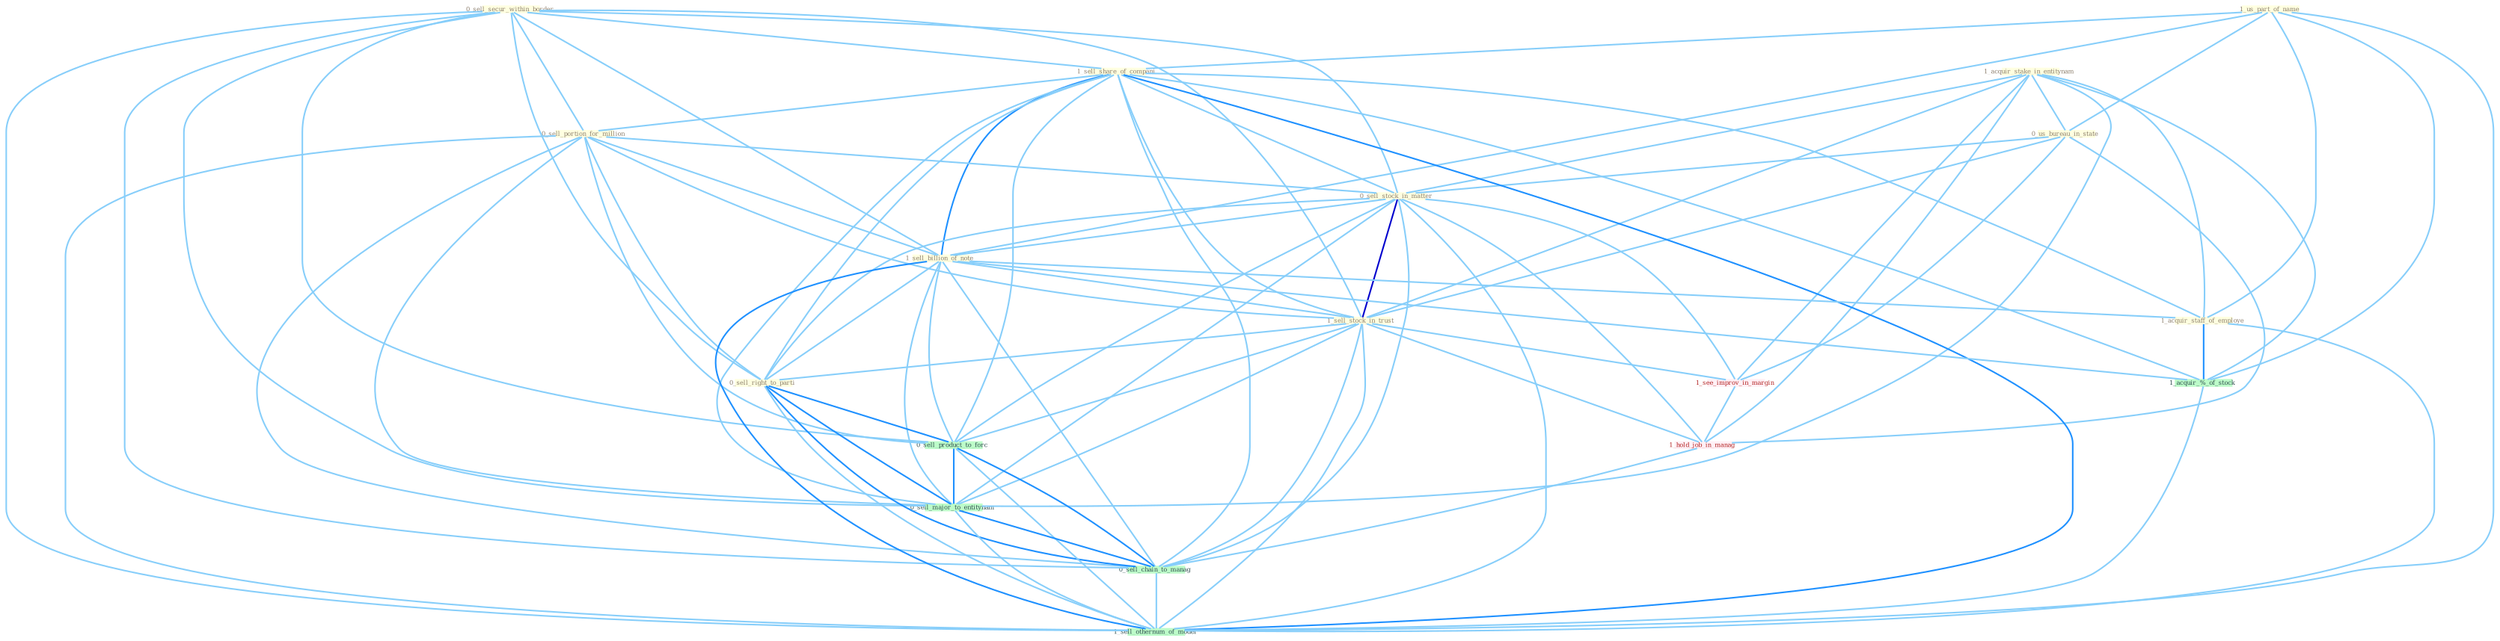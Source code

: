 Graph G{ 
    node
    [shape=polygon,style=filled,width=.5,height=.06,color="#BDFCC9",fixedsize=true,fontsize=4,
    fontcolor="#2f4f4f"];
    {node
    [color="#ffffe0", fontcolor="#8b7d6b"] "0_sell_secur_within_border " "1_us_part_of_name " "1_acquir_stake_in_entitynam " "0_us_bureau_in_state " "1_sell_share_of_compani " "0_sell_portion_for_million " "0_sell_stock_in_matter " "1_sell_billion_of_note " "1_sell_stock_in_trust " "0_sell_right_to_parti " "1_acquir_staff_of_employe "}
{node [color="#fff0f5", fontcolor="#b22222"] "1_see_improv_in_margin " "1_hold_job_in_manag "}
edge [color="#B0E2FF"];

	"0_sell_secur_within_border " -- "1_sell_share_of_compani " [w="1", color="#87cefa" ];
	"0_sell_secur_within_border " -- "0_sell_portion_for_million " [w="1", color="#87cefa" ];
	"0_sell_secur_within_border " -- "0_sell_stock_in_matter " [w="1", color="#87cefa" ];
	"0_sell_secur_within_border " -- "1_sell_billion_of_note " [w="1", color="#87cefa" ];
	"0_sell_secur_within_border " -- "1_sell_stock_in_trust " [w="1", color="#87cefa" ];
	"0_sell_secur_within_border " -- "0_sell_right_to_parti " [w="1", color="#87cefa" ];
	"0_sell_secur_within_border " -- "0_sell_product_to_forc " [w="1", color="#87cefa" ];
	"0_sell_secur_within_border " -- "0_sell_major_to_entitynam " [w="1", color="#87cefa" ];
	"0_sell_secur_within_border " -- "0_sell_chain_to_manag " [w="1", color="#87cefa" ];
	"0_sell_secur_within_border " -- "1_sell_othernum_of_model " [w="1", color="#87cefa" ];
	"1_us_part_of_name " -- "0_us_bureau_in_state " [w="1", color="#87cefa" ];
	"1_us_part_of_name " -- "1_sell_share_of_compani " [w="1", color="#87cefa" ];
	"1_us_part_of_name " -- "1_sell_billion_of_note " [w="1", color="#87cefa" ];
	"1_us_part_of_name " -- "1_acquir_staff_of_employe " [w="1", color="#87cefa" ];
	"1_us_part_of_name " -- "1_acquir_%_of_stock " [w="1", color="#87cefa" ];
	"1_us_part_of_name " -- "1_sell_othernum_of_model " [w="1", color="#87cefa" ];
	"1_acquir_stake_in_entitynam " -- "0_us_bureau_in_state " [w="1", color="#87cefa" ];
	"1_acquir_stake_in_entitynam " -- "0_sell_stock_in_matter " [w="1", color="#87cefa" ];
	"1_acquir_stake_in_entitynam " -- "1_sell_stock_in_trust " [w="1", color="#87cefa" ];
	"1_acquir_stake_in_entitynam " -- "1_acquir_staff_of_employe " [w="1", color="#87cefa" ];
	"1_acquir_stake_in_entitynam " -- "1_see_improv_in_margin " [w="1", color="#87cefa" ];
	"1_acquir_stake_in_entitynam " -- "1_acquir_%_of_stock " [w="1", color="#87cefa" ];
	"1_acquir_stake_in_entitynam " -- "1_hold_job_in_manag " [w="1", color="#87cefa" ];
	"1_acquir_stake_in_entitynam " -- "0_sell_major_to_entitynam " [w="1", color="#87cefa" ];
	"0_us_bureau_in_state " -- "0_sell_stock_in_matter " [w="1", color="#87cefa" ];
	"0_us_bureau_in_state " -- "1_sell_stock_in_trust " [w="1", color="#87cefa" ];
	"0_us_bureau_in_state " -- "1_see_improv_in_margin " [w="1", color="#87cefa" ];
	"0_us_bureau_in_state " -- "1_hold_job_in_manag " [w="1", color="#87cefa" ];
	"1_sell_share_of_compani " -- "0_sell_portion_for_million " [w="1", color="#87cefa" ];
	"1_sell_share_of_compani " -- "0_sell_stock_in_matter " [w="1", color="#87cefa" ];
	"1_sell_share_of_compani " -- "1_sell_billion_of_note " [w="2", color="#1e90ff" , len=0.8];
	"1_sell_share_of_compani " -- "1_sell_stock_in_trust " [w="1", color="#87cefa" ];
	"1_sell_share_of_compani " -- "0_sell_right_to_parti " [w="1", color="#87cefa" ];
	"1_sell_share_of_compani " -- "1_acquir_staff_of_employe " [w="1", color="#87cefa" ];
	"1_sell_share_of_compani " -- "1_acquir_%_of_stock " [w="1", color="#87cefa" ];
	"1_sell_share_of_compani " -- "0_sell_product_to_forc " [w="1", color="#87cefa" ];
	"1_sell_share_of_compani " -- "0_sell_major_to_entitynam " [w="1", color="#87cefa" ];
	"1_sell_share_of_compani " -- "0_sell_chain_to_manag " [w="1", color="#87cefa" ];
	"1_sell_share_of_compani " -- "1_sell_othernum_of_model " [w="2", color="#1e90ff" , len=0.8];
	"0_sell_portion_for_million " -- "0_sell_stock_in_matter " [w="1", color="#87cefa" ];
	"0_sell_portion_for_million " -- "1_sell_billion_of_note " [w="1", color="#87cefa" ];
	"0_sell_portion_for_million " -- "1_sell_stock_in_trust " [w="1", color="#87cefa" ];
	"0_sell_portion_for_million " -- "0_sell_right_to_parti " [w="1", color="#87cefa" ];
	"0_sell_portion_for_million " -- "0_sell_product_to_forc " [w="1", color="#87cefa" ];
	"0_sell_portion_for_million " -- "0_sell_major_to_entitynam " [w="1", color="#87cefa" ];
	"0_sell_portion_for_million " -- "0_sell_chain_to_manag " [w="1", color="#87cefa" ];
	"0_sell_portion_for_million " -- "1_sell_othernum_of_model " [w="1", color="#87cefa" ];
	"0_sell_stock_in_matter " -- "1_sell_billion_of_note " [w="1", color="#87cefa" ];
	"0_sell_stock_in_matter " -- "1_sell_stock_in_trust " [w="3", color="#0000cd" , len=0.6];
	"0_sell_stock_in_matter " -- "0_sell_right_to_parti " [w="1", color="#87cefa" ];
	"0_sell_stock_in_matter " -- "1_see_improv_in_margin " [w="1", color="#87cefa" ];
	"0_sell_stock_in_matter " -- "1_hold_job_in_manag " [w="1", color="#87cefa" ];
	"0_sell_stock_in_matter " -- "0_sell_product_to_forc " [w="1", color="#87cefa" ];
	"0_sell_stock_in_matter " -- "0_sell_major_to_entitynam " [w="1", color="#87cefa" ];
	"0_sell_stock_in_matter " -- "0_sell_chain_to_manag " [w="1", color="#87cefa" ];
	"0_sell_stock_in_matter " -- "1_sell_othernum_of_model " [w="1", color="#87cefa" ];
	"1_sell_billion_of_note " -- "1_sell_stock_in_trust " [w="1", color="#87cefa" ];
	"1_sell_billion_of_note " -- "0_sell_right_to_parti " [w="1", color="#87cefa" ];
	"1_sell_billion_of_note " -- "1_acquir_staff_of_employe " [w="1", color="#87cefa" ];
	"1_sell_billion_of_note " -- "1_acquir_%_of_stock " [w="1", color="#87cefa" ];
	"1_sell_billion_of_note " -- "0_sell_product_to_forc " [w="1", color="#87cefa" ];
	"1_sell_billion_of_note " -- "0_sell_major_to_entitynam " [w="1", color="#87cefa" ];
	"1_sell_billion_of_note " -- "0_sell_chain_to_manag " [w="1", color="#87cefa" ];
	"1_sell_billion_of_note " -- "1_sell_othernum_of_model " [w="2", color="#1e90ff" , len=0.8];
	"1_sell_stock_in_trust " -- "0_sell_right_to_parti " [w="1", color="#87cefa" ];
	"1_sell_stock_in_trust " -- "1_see_improv_in_margin " [w="1", color="#87cefa" ];
	"1_sell_stock_in_trust " -- "1_hold_job_in_manag " [w="1", color="#87cefa" ];
	"1_sell_stock_in_trust " -- "0_sell_product_to_forc " [w="1", color="#87cefa" ];
	"1_sell_stock_in_trust " -- "0_sell_major_to_entitynam " [w="1", color="#87cefa" ];
	"1_sell_stock_in_trust " -- "0_sell_chain_to_manag " [w="1", color="#87cefa" ];
	"1_sell_stock_in_trust " -- "1_sell_othernum_of_model " [w="1", color="#87cefa" ];
	"0_sell_right_to_parti " -- "0_sell_product_to_forc " [w="2", color="#1e90ff" , len=0.8];
	"0_sell_right_to_parti " -- "0_sell_major_to_entitynam " [w="2", color="#1e90ff" , len=0.8];
	"0_sell_right_to_parti " -- "0_sell_chain_to_manag " [w="2", color="#1e90ff" , len=0.8];
	"0_sell_right_to_parti " -- "1_sell_othernum_of_model " [w="1", color="#87cefa" ];
	"1_acquir_staff_of_employe " -- "1_acquir_%_of_stock " [w="2", color="#1e90ff" , len=0.8];
	"1_acquir_staff_of_employe " -- "1_sell_othernum_of_model " [w="1", color="#87cefa" ];
	"1_see_improv_in_margin " -- "1_hold_job_in_manag " [w="1", color="#87cefa" ];
	"1_acquir_%_of_stock " -- "1_sell_othernum_of_model " [w="1", color="#87cefa" ];
	"1_hold_job_in_manag " -- "0_sell_chain_to_manag " [w="1", color="#87cefa" ];
	"0_sell_product_to_forc " -- "0_sell_major_to_entitynam " [w="2", color="#1e90ff" , len=0.8];
	"0_sell_product_to_forc " -- "0_sell_chain_to_manag " [w="2", color="#1e90ff" , len=0.8];
	"0_sell_product_to_forc " -- "1_sell_othernum_of_model " [w="1", color="#87cefa" ];
	"0_sell_major_to_entitynam " -- "0_sell_chain_to_manag " [w="2", color="#1e90ff" , len=0.8];
	"0_sell_major_to_entitynam " -- "1_sell_othernum_of_model " [w="1", color="#87cefa" ];
	"0_sell_chain_to_manag " -- "1_sell_othernum_of_model " [w="1", color="#87cefa" ];
}